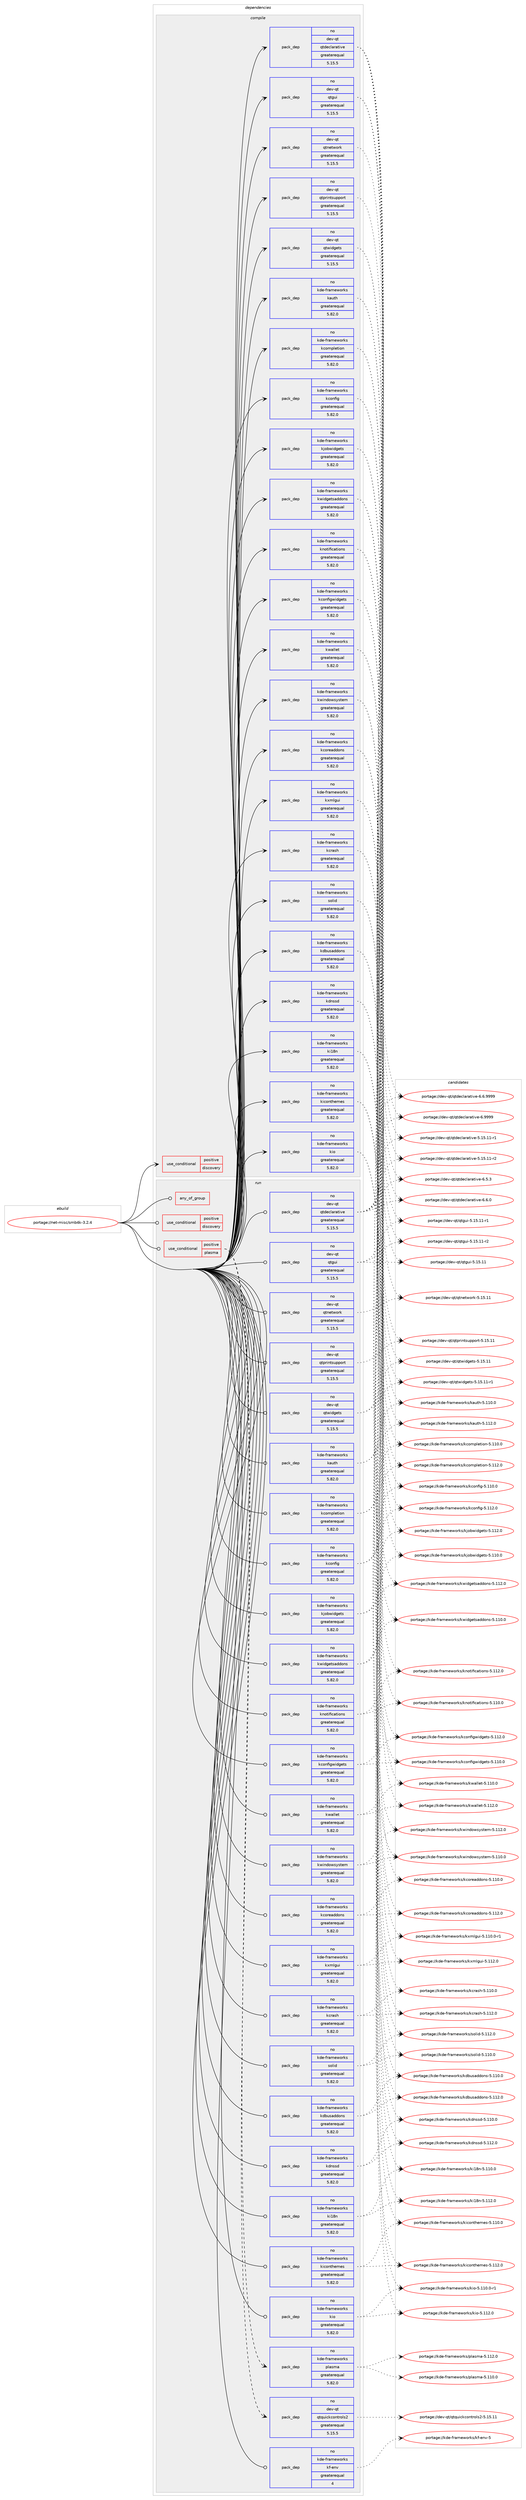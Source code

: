 digraph prolog {

# *************
# Graph options
# *************

newrank=true;
concentrate=true;
compound=true;
graph [rankdir=LR,fontname=Helvetica,fontsize=10,ranksep=1.5];#, ranksep=2.5, nodesep=0.2];
edge  [arrowhead=vee];
node  [fontname=Helvetica,fontsize=10];

# **********
# The ebuild
# **********

subgraph cluster_leftcol {
color=gray;
label=<<i>ebuild</i>>;
id [label="portage://net-misc/smb4k-3.2.4", color=red, width=4, href="../net-misc/smb4k-3.2.4.svg"];
}

# ****************
# The dependencies
# ****************

subgraph cluster_midcol {
color=gray;
label=<<i>dependencies</i>>;
subgraph cluster_compile {
fillcolor="#eeeeee";
style=filled;
label=<<i>compile</i>>;
subgraph cond14 {
dependency42 [label=<<TABLE BORDER="0" CELLBORDER="1" CELLSPACING="0" CELLPADDING="4"><TR><TD ROWSPAN="3" CELLPADDING="10">use_conditional</TD></TR><TR><TD>positive</TD></TR><TR><TD>discovery</TD></TR></TABLE>>, shape=none, color=red];
# *** BEGIN UNKNOWN DEPENDENCY TYPE (TODO) ***
# dependency42 -> package_dependency(portage://net-misc/smb4k-3.2.4,install,no,net-libs,kdsoap,none,[,,],any_same_slot,[])
# *** END UNKNOWN DEPENDENCY TYPE (TODO) ***

# *** BEGIN UNKNOWN DEPENDENCY TYPE (TODO) ***
# dependency42 -> package_dependency(portage://net-misc/smb4k-3.2.4,install,no,net-libs,kdsoap-ws-discovery-client,none,[,,],[],[])
# *** END UNKNOWN DEPENDENCY TYPE (TODO) ***

}
id:e -> dependency42:w [weight=20,style="solid",arrowhead="vee"];
# *** BEGIN UNKNOWN DEPENDENCY TYPE (TODO) ***
# id -> package_dependency(portage://net-misc/smb4k-3.2.4,install,no,dev-qt,qtcore,none,[,,],[slot(5)],[])
# *** END UNKNOWN DEPENDENCY TYPE (TODO) ***

subgraph pack29 {
dependency43 [label=<<TABLE BORDER="0" CELLBORDER="1" CELLSPACING="0" CELLPADDING="4" WIDTH="220"><TR><TD ROWSPAN="6" CELLPADDING="30">pack_dep</TD></TR><TR><TD WIDTH="110">no</TD></TR><TR><TD>dev-qt</TD></TR><TR><TD>qtdeclarative</TD></TR><TR><TD>greaterequal</TD></TR><TR><TD>5.15.5</TD></TR></TABLE>>, shape=none, color=blue];
}
id:e -> dependency43:w [weight=20,style="solid",arrowhead="vee"];
subgraph pack30 {
dependency44 [label=<<TABLE BORDER="0" CELLBORDER="1" CELLSPACING="0" CELLPADDING="4" WIDTH="220"><TR><TD ROWSPAN="6" CELLPADDING="30">pack_dep</TD></TR><TR><TD WIDTH="110">no</TD></TR><TR><TD>dev-qt</TD></TR><TR><TD>qtgui</TD></TR><TR><TD>greaterequal</TD></TR><TR><TD>5.15.5</TD></TR></TABLE>>, shape=none, color=blue];
}
id:e -> dependency44:w [weight=20,style="solid",arrowhead="vee"];
subgraph pack31 {
dependency45 [label=<<TABLE BORDER="0" CELLBORDER="1" CELLSPACING="0" CELLPADDING="4" WIDTH="220"><TR><TD ROWSPAN="6" CELLPADDING="30">pack_dep</TD></TR><TR><TD WIDTH="110">no</TD></TR><TR><TD>dev-qt</TD></TR><TR><TD>qtnetwork</TD></TR><TR><TD>greaterequal</TD></TR><TR><TD>5.15.5</TD></TR></TABLE>>, shape=none, color=blue];
}
id:e -> dependency45:w [weight=20,style="solid",arrowhead="vee"];
subgraph pack32 {
dependency46 [label=<<TABLE BORDER="0" CELLBORDER="1" CELLSPACING="0" CELLPADDING="4" WIDTH="220"><TR><TD ROWSPAN="6" CELLPADDING="30">pack_dep</TD></TR><TR><TD WIDTH="110">no</TD></TR><TR><TD>dev-qt</TD></TR><TR><TD>qtprintsupport</TD></TR><TR><TD>greaterequal</TD></TR><TR><TD>5.15.5</TD></TR></TABLE>>, shape=none, color=blue];
}
id:e -> dependency46:w [weight=20,style="solid",arrowhead="vee"];
subgraph pack33 {
dependency47 [label=<<TABLE BORDER="0" CELLBORDER="1" CELLSPACING="0" CELLPADDING="4" WIDTH="220"><TR><TD ROWSPAN="6" CELLPADDING="30">pack_dep</TD></TR><TR><TD WIDTH="110">no</TD></TR><TR><TD>dev-qt</TD></TR><TR><TD>qtwidgets</TD></TR><TR><TD>greaterequal</TD></TR><TR><TD>5.15.5</TD></TR></TABLE>>, shape=none, color=blue];
}
id:e -> dependency47:w [weight=20,style="solid",arrowhead="vee"];
subgraph pack34 {
dependency48 [label=<<TABLE BORDER="0" CELLBORDER="1" CELLSPACING="0" CELLPADDING="4" WIDTH="220"><TR><TD ROWSPAN="6" CELLPADDING="30">pack_dep</TD></TR><TR><TD WIDTH="110">no</TD></TR><TR><TD>kde-frameworks</TD></TR><TR><TD>kauth</TD></TR><TR><TD>greaterequal</TD></TR><TR><TD>5.82.0</TD></TR></TABLE>>, shape=none, color=blue];
}
id:e -> dependency48:w [weight=20,style="solid",arrowhead="vee"];
subgraph pack35 {
dependency49 [label=<<TABLE BORDER="0" CELLBORDER="1" CELLSPACING="0" CELLPADDING="4" WIDTH="220"><TR><TD ROWSPAN="6" CELLPADDING="30">pack_dep</TD></TR><TR><TD WIDTH="110">no</TD></TR><TR><TD>kde-frameworks</TD></TR><TR><TD>kcompletion</TD></TR><TR><TD>greaterequal</TD></TR><TR><TD>5.82.0</TD></TR></TABLE>>, shape=none, color=blue];
}
id:e -> dependency49:w [weight=20,style="solid",arrowhead="vee"];
subgraph pack36 {
dependency50 [label=<<TABLE BORDER="0" CELLBORDER="1" CELLSPACING="0" CELLPADDING="4" WIDTH="220"><TR><TD ROWSPAN="6" CELLPADDING="30">pack_dep</TD></TR><TR><TD WIDTH="110">no</TD></TR><TR><TD>kde-frameworks</TD></TR><TR><TD>kconfig</TD></TR><TR><TD>greaterequal</TD></TR><TR><TD>5.82.0</TD></TR></TABLE>>, shape=none, color=blue];
}
id:e -> dependency50:w [weight=20,style="solid",arrowhead="vee"];
subgraph pack37 {
dependency51 [label=<<TABLE BORDER="0" CELLBORDER="1" CELLSPACING="0" CELLPADDING="4" WIDTH="220"><TR><TD ROWSPAN="6" CELLPADDING="30">pack_dep</TD></TR><TR><TD WIDTH="110">no</TD></TR><TR><TD>kde-frameworks</TD></TR><TR><TD>kconfigwidgets</TD></TR><TR><TD>greaterequal</TD></TR><TR><TD>5.82.0</TD></TR></TABLE>>, shape=none, color=blue];
}
id:e -> dependency51:w [weight=20,style="solid",arrowhead="vee"];
subgraph pack38 {
dependency52 [label=<<TABLE BORDER="0" CELLBORDER="1" CELLSPACING="0" CELLPADDING="4" WIDTH="220"><TR><TD ROWSPAN="6" CELLPADDING="30">pack_dep</TD></TR><TR><TD WIDTH="110">no</TD></TR><TR><TD>kde-frameworks</TD></TR><TR><TD>kcoreaddons</TD></TR><TR><TD>greaterequal</TD></TR><TR><TD>5.82.0</TD></TR></TABLE>>, shape=none, color=blue];
}
id:e -> dependency52:w [weight=20,style="solid",arrowhead="vee"];
subgraph pack39 {
dependency53 [label=<<TABLE BORDER="0" CELLBORDER="1" CELLSPACING="0" CELLPADDING="4" WIDTH="220"><TR><TD ROWSPAN="6" CELLPADDING="30">pack_dep</TD></TR><TR><TD WIDTH="110">no</TD></TR><TR><TD>kde-frameworks</TD></TR><TR><TD>kcrash</TD></TR><TR><TD>greaterequal</TD></TR><TR><TD>5.82.0</TD></TR></TABLE>>, shape=none, color=blue];
}
id:e -> dependency53:w [weight=20,style="solid",arrowhead="vee"];
subgraph pack40 {
dependency54 [label=<<TABLE BORDER="0" CELLBORDER="1" CELLSPACING="0" CELLPADDING="4" WIDTH="220"><TR><TD ROWSPAN="6" CELLPADDING="30">pack_dep</TD></TR><TR><TD WIDTH="110">no</TD></TR><TR><TD>kde-frameworks</TD></TR><TR><TD>kdbusaddons</TD></TR><TR><TD>greaterequal</TD></TR><TR><TD>5.82.0</TD></TR></TABLE>>, shape=none, color=blue];
}
id:e -> dependency54:w [weight=20,style="solid",arrowhead="vee"];
subgraph pack41 {
dependency55 [label=<<TABLE BORDER="0" CELLBORDER="1" CELLSPACING="0" CELLPADDING="4" WIDTH="220"><TR><TD ROWSPAN="6" CELLPADDING="30">pack_dep</TD></TR><TR><TD WIDTH="110">no</TD></TR><TR><TD>kde-frameworks</TD></TR><TR><TD>kdnssd</TD></TR><TR><TD>greaterequal</TD></TR><TR><TD>5.82.0</TD></TR></TABLE>>, shape=none, color=blue];
}
id:e -> dependency55:w [weight=20,style="solid",arrowhead="vee"];
subgraph pack42 {
dependency56 [label=<<TABLE BORDER="0" CELLBORDER="1" CELLSPACING="0" CELLPADDING="4" WIDTH="220"><TR><TD ROWSPAN="6" CELLPADDING="30">pack_dep</TD></TR><TR><TD WIDTH="110">no</TD></TR><TR><TD>kde-frameworks</TD></TR><TR><TD>ki18n</TD></TR><TR><TD>greaterequal</TD></TR><TR><TD>5.82.0</TD></TR></TABLE>>, shape=none, color=blue];
}
id:e -> dependency56:w [weight=20,style="solid",arrowhead="vee"];
subgraph pack43 {
dependency57 [label=<<TABLE BORDER="0" CELLBORDER="1" CELLSPACING="0" CELLPADDING="4" WIDTH="220"><TR><TD ROWSPAN="6" CELLPADDING="30">pack_dep</TD></TR><TR><TD WIDTH="110">no</TD></TR><TR><TD>kde-frameworks</TD></TR><TR><TD>kiconthemes</TD></TR><TR><TD>greaterequal</TD></TR><TR><TD>5.82.0</TD></TR></TABLE>>, shape=none, color=blue];
}
id:e -> dependency57:w [weight=20,style="solid",arrowhead="vee"];
subgraph pack44 {
dependency58 [label=<<TABLE BORDER="0" CELLBORDER="1" CELLSPACING="0" CELLPADDING="4" WIDTH="220"><TR><TD ROWSPAN="6" CELLPADDING="30">pack_dep</TD></TR><TR><TD WIDTH="110">no</TD></TR><TR><TD>kde-frameworks</TD></TR><TR><TD>kio</TD></TR><TR><TD>greaterequal</TD></TR><TR><TD>5.82.0</TD></TR></TABLE>>, shape=none, color=blue];
}
id:e -> dependency58:w [weight=20,style="solid",arrowhead="vee"];
subgraph pack45 {
dependency59 [label=<<TABLE BORDER="0" CELLBORDER="1" CELLSPACING="0" CELLPADDING="4" WIDTH="220"><TR><TD ROWSPAN="6" CELLPADDING="30">pack_dep</TD></TR><TR><TD WIDTH="110">no</TD></TR><TR><TD>kde-frameworks</TD></TR><TR><TD>kjobwidgets</TD></TR><TR><TD>greaterequal</TD></TR><TR><TD>5.82.0</TD></TR></TABLE>>, shape=none, color=blue];
}
id:e -> dependency59:w [weight=20,style="solid",arrowhead="vee"];
subgraph pack46 {
dependency60 [label=<<TABLE BORDER="0" CELLBORDER="1" CELLSPACING="0" CELLPADDING="4" WIDTH="220"><TR><TD ROWSPAN="6" CELLPADDING="30">pack_dep</TD></TR><TR><TD WIDTH="110">no</TD></TR><TR><TD>kde-frameworks</TD></TR><TR><TD>knotifications</TD></TR><TR><TD>greaterequal</TD></TR><TR><TD>5.82.0</TD></TR></TABLE>>, shape=none, color=blue];
}
id:e -> dependency60:w [weight=20,style="solid",arrowhead="vee"];
subgraph pack47 {
dependency61 [label=<<TABLE BORDER="0" CELLBORDER="1" CELLSPACING="0" CELLPADDING="4" WIDTH="220"><TR><TD ROWSPAN="6" CELLPADDING="30">pack_dep</TD></TR><TR><TD WIDTH="110">no</TD></TR><TR><TD>kde-frameworks</TD></TR><TR><TD>kwallet</TD></TR><TR><TD>greaterequal</TD></TR><TR><TD>5.82.0</TD></TR></TABLE>>, shape=none, color=blue];
}
id:e -> dependency61:w [weight=20,style="solid",arrowhead="vee"];
subgraph pack48 {
dependency62 [label=<<TABLE BORDER="0" CELLBORDER="1" CELLSPACING="0" CELLPADDING="4" WIDTH="220"><TR><TD ROWSPAN="6" CELLPADDING="30">pack_dep</TD></TR><TR><TD WIDTH="110">no</TD></TR><TR><TD>kde-frameworks</TD></TR><TR><TD>kwidgetsaddons</TD></TR><TR><TD>greaterequal</TD></TR><TR><TD>5.82.0</TD></TR></TABLE>>, shape=none, color=blue];
}
id:e -> dependency62:w [weight=20,style="solid",arrowhead="vee"];
subgraph pack49 {
dependency63 [label=<<TABLE BORDER="0" CELLBORDER="1" CELLSPACING="0" CELLPADDING="4" WIDTH="220"><TR><TD ROWSPAN="6" CELLPADDING="30">pack_dep</TD></TR><TR><TD WIDTH="110">no</TD></TR><TR><TD>kde-frameworks</TD></TR><TR><TD>kwindowsystem</TD></TR><TR><TD>greaterequal</TD></TR><TR><TD>5.82.0</TD></TR></TABLE>>, shape=none, color=blue];
}
id:e -> dependency63:w [weight=20,style="solid",arrowhead="vee"];
subgraph pack50 {
dependency64 [label=<<TABLE BORDER="0" CELLBORDER="1" CELLSPACING="0" CELLPADDING="4" WIDTH="220"><TR><TD ROWSPAN="6" CELLPADDING="30">pack_dep</TD></TR><TR><TD WIDTH="110">no</TD></TR><TR><TD>kde-frameworks</TD></TR><TR><TD>kxmlgui</TD></TR><TR><TD>greaterequal</TD></TR><TR><TD>5.82.0</TD></TR></TABLE>>, shape=none, color=blue];
}
id:e -> dependency64:w [weight=20,style="solid",arrowhead="vee"];
subgraph pack51 {
dependency65 [label=<<TABLE BORDER="0" CELLBORDER="1" CELLSPACING="0" CELLPADDING="4" WIDTH="220"><TR><TD ROWSPAN="6" CELLPADDING="30">pack_dep</TD></TR><TR><TD WIDTH="110">no</TD></TR><TR><TD>kde-frameworks</TD></TR><TR><TD>solid</TD></TR><TR><TD>greaterequal</TD></TR><TR><TD>5.82.0</TD></TR></TABLE>>, shape=none, color=blue];
}
id:e -> dependency65:w [weight=20,style="solid",arrowhead="vee"];
# *** BEGIN UNKNOWN DEPENDENCY TYPE (TODO) ***
# id -> package_dependency(portage://net-misc/smb4k-3.2.4,install,no,net-fs,samba,none,[,,],[],[use(enable(cups),none)])
# *** END UNKNOWN DEPENDENCY TYPE (TODO) ***

}
subgraph cluster_compileandrun {
fillcolor="#eeeeee";
style=filled;
label=<<i>compile and run</i>>;
}
subgraph cluster_run {
fillcolor="#eeeeee";
style=filled;
label=<<i>run</i>>;
subgraph any1 {
dependency66 [label=<<TABLE BORDER="0" CELLBORDER="1" CELLSPACING="0" CELLPADDING="4"><TR><TD CELLPADDING="10">any_of_group</TD></TR></TABLE>>, shape=none, color=red];# *** BEGIN UNKNOWN DEPENDENCY TYPE (TODO) ***
# dependency66 -> package_dependency(portage://net-misc/smb4k-3.2.4,run,no,kde-frameworks,breeze-icons,none,[,,],any_different_slot,[])
# *** END UNKNOWN DEPENDENCY TYPE (TODO) ***

# *** BEGIN UNKNOWN DEPENDENCY TYPE (TODO) ***
# dependency66 -> package_dependency(portage://net-misc/smb4k-3.2.4,run,no,kde-frameworks,oxygen-icons,none,[,,],any_different_slot,[])
# *** END UNKNOWN DEPENDENCY TYPE (TODO) ***

}
id:e -> dependency66:w [weight=20,style="solid",arrowhead="odot"];
subgraph cond15 {
dependency67 [label=<<TABLE BORDER="0" CELLBORDER="1" CELLSPACING="0" CELLPADDING="4"><TR><TD ROWSPAN="3" CELLPADDING="10">use_conditional</TD></TR><TR><TD>positive</TD></TR><TR><TD>discovery</TD></TR></TABLE>>, shape=none, color=red];
# *** BEGIN UNKNOWN DEPENDENCY TYPE (TODO) ***
# dependency67 -> package_dependency(portage://net-misc/smb4k-3.2.4,run,no,net-libs,kdsoap,none,[,,],any_same_slot,[])
# *** END UNKNOWN DEPENDENCY TYPE (TODO) ***

# *** BEGIN UNKNOWN DEPENDENCY TYPE (TODO) ***
# dependency67 -> package_dependency(portage://net-misc/smb4k-3.2.4,run,no,net-libs,kdsoap-ws-discovery-client,none,[,,],[],[])
# *** END UNKNOWN DEPENDENCY TYPE (TODO) ***

}
id:e -> dependency67:w [weight=20,style="solid",arrowhead="odot"];
subgraph cond16 {
dependency68 [label=<<TABLE BORDER="0" CELLBORDER="1" CELLSPACING="0" CELLPADDING="4"><TR><TD ROWSPAN="3" CELLPADDING="10">use_conditional</TD></TR><TR><TD>positive</TD></TR><TR><TD>plasma</TD></TR></TABLE>>, shape=none, color=red];
subgraph pack52 {
dependency69 [label=<<TABLE BORDER="0" CELLBORDER="1" CELLSPACING="0" CELLPADDING="4" WIDTH="220"><TR><TD ROWSPAN="6" CELLPADDING="30">pack_dep</TD></TR><TR><TD WIDTH="110">no</TD></TR><TR><TD>dev-qt</TD></TR><TR><TD>qtquickcontrols2</TD></TR><TR><TD>greaterequal</TD></TR><TR><TD>5.15.5</TD></TR></TABLE>>, shape=none, color=blue];
}
dependency68:e -> dependency69:w [weight=20,style="dashed",arrowhead="vee"];
subgraph pack53 {
dependency70 [label=<<TABLE BORDER="0" CELLBORDER="1" CELLSPACING="0" CELLPADDING="4" WIDTH="220"><TR><TD ROWSPAN="6" CELLPADDING="30">pack_dep</TD></TR><TR><TD WIDTH="110">no</TD></TR><TR><TD>kde-frameworks</TD></TR><TR><TD>plasma</TD></TR><TR><TD>greaterequal</TD></TR><TR><TD>5.82.0</TD></TR></TABLE>>, shape=none, color=blue];
}
dependency68:e -> dependency70:w [weight=20,style="dashed",arrowhead="vee"];
}
id:e -> dependency68:w [weight=20,style="solid",arrowhead="odot"];
# *** BEGIN UNKNOWN DEPENDENCY TYPE (TODO) ***
# id -> package_dependency(portage://net-misc/smb4k-3.2.4,run,no,dev-qt,qtcore,none,[,,],[slot(5)],[])
# *** END UNKNOWN DEPENDENCY TYPE (TODO) ***

subgraph pack54 {
dependency71 [label=<<TABLE BORDER="0" CELLBORDER="1" CELLSPACING="0" CELLPADDING="4" WIDTH="220"><TR><TD ROWSPAN="6" CELLPADDING="30">pack_dep</TD></TR><TR><TD WIDTH="110">no</TD></TR><TR><TD>dev-qt</TD></TR><TR><TD>qtdeclarative</TD></TR><TR><TD>greaterequal</TD></TR><TR><TD>5.15.5</TD></TR></TABLE>>, shape=none, color=blue];
}
id:e -> dependency71:w [weight=20,style="solid",arrowhead="odot"];
subgraph pack55 {
dependency72 [label=<<TABLE BORDER="0" CELLBORDER="1" CELLSPACING="0" CELLPADDING="4" WIDTH="220"><TR><TD ROWSPAN="6" CELLPADDING="30">pack_dep</TD></TR><TR><TD WIDTH="110">no</TD></TR><TR><TD>dev-qt</TD></TR><TR><TD>qtgui</TD></TR><TR><TD>greaterequal</TD></TR><TR><TD>5.15.5</TD></TR></TABLE>>, shape=none, color=blue];
}
id:e -> dependency72:w [weight=20,style="solid",arrowhead="odot"];
subgraph pack56 {
dependency73 [label=<<TABLE BORDER="0" CELLBORDER="1" CELLSPACING="0" CELLPADDING="4" WIDTH="220"><TR><TD ROWSPAN="6" CELLPADDING="30">pack_dep</TD></TR><TR><TD WIDTH="110">no</TD></TR><TR><TD>dev-qt</TD></TR><TR><TD>qtnetwork</TD></TR><TR><TD>greaterequal</TD></TR><TR><TD>5.15.5</TD></TR></TABLE>>, shape=none, color=blue];
}
id:e -> dependency73:w [weight=20,style="solid",arrowhead="odot"];
subgraph pack57 {
dependency74 [label=<<TABLE BORDER="0" CELLBORDER="1" CELLSPACING="0" CELLPADDING="4" WIDTH="220"><TR><TD ROWSPAN="6" CELLPADDING="30">pack_dep</TD></TR><TR><TD WIDTH="110">no</TD></TR><TR><TD>dev-qt</TD></TR><TR><TD>qtprintsupport</TD></TR><TR><TD>greaterequal</TD></TR><TR><TD>5.15.5</TD></TR></TABLE>>, shape=none, color=blue];
}
id:e -> dependency74:w [weight=20,style="solid",arrowhead="odot"];
subgraph pack58 {
dependency75 [label=<<TABLE BORDER="0" CELLBORDER="1" CELLSPACING="0" CELLPADDING="4" WIDTH="220"><TR><TD ROWSPAN="6" CELLPADDING="30">pack_dep</TD></TR><TR><TD WIDTH="110">no</TD></TR><TR><TD>dev-qt</TD></TR><TR><TD>qtwidgets</TD></TR><TR><TD>greaterequal</TD></TR><TR><TD>5.15.5</TD></TR></TABLE>>, shape=none, color=blue];
}
id:e -> dependency75:w [weight=20,style="solid",arrowhead="odot"];
subgraph pack59 {
dependency76 [label=<<TABLE BORDER="0" CELLBORDER="1" CELLSPACING="0" CELLPADDING="4" WIDTH="220"><TR><TD ROWSPAN="6" CELLPADDING="30">pack_dep</TD></TR><TR><TD WIDTH="110">no</TD></TR><TR><TD>kde-frameworks</TD></TR><TR><TD>kauth</TD></TR><TR><TD>greaterequal</TD></TR><TR><TD>5.82.0</TD></TR></TABLE>>, shape=none, color=blue];
}
id:e -> dependency76:w [weight=20,style="solid",arrowhead="odot"];
subgraph pack60 {
dependency77 [label=<<TABLE BORDER="0" CELLBORDER="1" CELLSPACING="0" CELLPADDING="4" WIDTH="220"><TR><TD ROWSPAN="6" CELLPADDING="30">pack_dep</TD></TR><TR><TD WIDTH="110">no</TD></TR><TR><TD>kde-frameworks</TD></TR><TR><TD>kcompletion</TD></TR><TR><TD>greaterequal</TD></TR><TR><TD>5.82.0</TD></TR></TABLE>>, shape=none, color=blue];
}
id:e -> dependency77:w [weight=20,style="solid",arrowhead="odot"];
subgraph pack61 {
dependency78 [label=<<TABLE BORDER="0" CELLBORDER="1" CELLSPACING="0" CELLPADDING="4" WIDTH="220"><TR><TD ROWSPAN="6" CELLPADDING="30">pack_dep</TD></TR><TR><TD WIDTH="110">no</TD></TR><TR><TD>kde-frameworks</TD></TR><TR><TD>kconfig</TD></TR><TR><TD>greaterequal</TD></TR><TR><TD>5.82.0</TD></TR></TABLE>>, shape=none, color=blue];
}
id:e -> dependency78:w [weight=20,style="solid",arrowhead="odot"];
subgraph pack62 {
dependency79 [label=<<TABLE BORDER="0" CELLBORDER="1" CELLSPACING="0" CELLPADDING="4" WIDTH="220"><TR><TD ROWSPAN="6" CELLPADDING="30">pack_dep</TD></TR><TR><TD WIDTH="110">no</TD></TR><TR><TD>kde-frameworks</TD></TR><TR><TD>kconfigwidgets</TD></TR><TR><TD>greaterequal</TD></TR><TR><TD>5.82.0</TD></TR></TABLE>>, shape=none, color=blue];
}
id:e -> dependency79:w [weight=20,style="solid",arrowhead="odot"];
subgraph pack63 {
dependency80 [label=<<TABLE BORDER="0" CELLBORDER="1" CELLSPACING="0" CELLPADDING="4" WIDTH="220"><TR><TD ROWSPAN="6" CELLPADDING="30">pack_dep</TD></TR><TR><TD WIDTH="110">no</TD></TR><TR><TD>kde-frameworks</TD></TR><TR><TD>kcoreaddons</TD></TR><TR><TD>greaterequal</TD></TR><TR><TD>5.82.0</TD></TR></TABLE>>, shape=none, color=blue];
}
id:e -> dependency80:w [weight=20,style="solid",arrowhead="odot"];
subgraph pack64 {
dependency81 [label=<<TABLE BORDER="0" CELLBORDER="1" CELLSPACING="0" CELLPADDING="4" WIDTH="220"><TR><TD ROWSPAN="6" CELLPADDING="30">pack_dep</TD></TR><TR><TD WIDTH="110">no</TD></TR><TR><TD>kde-frameworks</TD></TR><TR><TD>kcrash</TD></TR><TR><TD>greaterequal</TD></TR><TR><TD>5.82.0</TD></TR></TABLE>>, shape=none, color=blue];
}
id:e -> dependency81:w [weight=20,style="solid",arrowhead="odot"];
subgraph pack65 {
dependency82 [label=<<TABLE BORDER="0" CELLBORDER="1" CELLSPACING="0" CELLPADDING="4" WIDTH="220"><TR><TD ROWSPAN="6" CELLPADDING="30">pack_dep</TD></TR><TR><TD WIDTH="110">no</TD></TR><TR><TD>kde-frameworks</TD></TR><TR><TD>kdbusaddons</TD></TR><TR><TD>greaterequal</TD></TR><TR><TD>5.82.0</TD></TR></TABLE>>, shape=none, color=blue];
}
id:e -> dependency82:w [weight=20,style="solid",arrowhead="odot"];
subgraph pack66 {
dependency83 [label=<<TABLE BORDER="0" CELLBORDER="1" CELLSPACING="0" CELLPADDING="4" WIDTH="220"><TR><TD ROWSPAN="6" CELLPADDING="30">pack_dep</TD></TR><TR><TD WIDTH="110">no</TD></TR><TR><TD>kde-frameworks</TD></TR><TR><TD>kdnssd</TD></TR><TR><TD>greaterequal</TD></TR><TR><TD>5.82.0</TD></TR></TABLE>>, shape=none, color=blue];
}
id:e -> dependency83:w [weight=20,style="solid",arrowhead="odot"];
subgraph pack67 {
dependency84 [label=<<TABLE BORDER="0" CELLBORDER="1" CELLSPACING="0" CELLPADDING="4" WIDTH="220"><TR><TD ROWSPAN="6" CELLPADDING="30">pack_dep</TD></TR><TR><TD WIDTH="110">no</TD></TR><TR><TD>kde-frameworks</TD></TR><TR><TD>kf-env</TD></TR><TR><TD>greaterequal</TD></TR><TR><TD>4</TD></TR></TABLE>>, shape=none, color=blue];
}
id:e -> dependency84:w [weight=20,style="solid",arrowhead="odot"];
subgraph pack68 {
dependency85 [label=<<TABLE BORDER="0" CELLBORDER="1" CELLSPACING="0" CELLPADDING="4" WIDTH="220"><TR><TD ROWSPAN="6" CELLPADDING="30">pack_dep</TD></TR><TR><TD WIDTH="110">no</TD></TR><TR><TD>kde-frameworks</TD></TR><TR><TD>ki18n</TD></TR><TR><TD>greaterequal</TD></TR><TR><TD>5.82.0</TD></TR></TABLE>>, shape=none, color=blue];
}
id:e -> dependency85:w [weight=20,style="solid",arrowhead="odot"];
subgraph pack69 {
dependency86 [label=<<TABLE BORDER="0" CELLBORDER="1" CELLSPACING="0" CELLPADDING="4" WIDTH="220"><TR><TD ROWSPAN="6" CELLPADDING="30">pack_dep</TD></TR><TR><TD WIDTH="110">no</TD></TR><TR><TD>kde-frameworks</TD></TR><TR><TD>kiconthemes</TD></TR><TR><TD>greaterequal</TD></TR><TR><TD>5.82.0</TD></TR></TABLE>>, shape=none, color=blue];
}
id:e -> dependency86:w [weight=20,style="solid",arrowhead="odot"];
subgraph pack70 {
dependency87 [label=<<TABLE BORDER="0" CELLBORDER="1" CELLSPACING="0" CELLPADDING="4" WIDTH="220"><TR><TD ROWSPAN="6" CELLPADDING="30">pack_dep</TD></TR><TR><TD WIDTH="110">no</TD></TR><TR><TD>kde-frameworks</TD></TR><TR><TD>kio</TD></TR><TR><TD>greaterequal</TD></TR><TR><TD>5.82.0</TD></TR></TABLE>>, shape=none, color=blue];
}
id:e -> dependency87:w [weight=20,style="solid",arrowhead="odot"];
subgraph pack71 {
dependency88 [label=<<TABLE BORDER="0" CELLBORDER="1" CELLSPACING="0" CELLPADDING="4" WIDTH="220"><TR><TD ROWSPAN="6" CELLPADDING="30">pack_dep</TD></TR><TR><TD WIDTH="110">no</TD></TR><TR><TD>kde-frameworks</TD></TR><TR><TD>kjobwidgets</TD></TR><TR><TD>greaterequal</TD></TR><TR><TD>5.82.0</TD></TR></TABLE>>, shape=none, color=blue];
}
id:e -> dependency88:w [weight=20,style="solid",arrowhead="odot"];
subgraph pack72 {
dependency89 [label=<<TABLE BORDER="0" CELLBORDER="1" CELLSPACING="0" CELLPADDING="4" WIDTH="220"><TR><TD ROWSPAN="6" CELLPADDING="30">pack_dep</TD></TR><TR><TD WIDTH="110">no</TD></TR><TR><TD>kde-frameworks</TD></TR><TR><TD>knotifications</TD></TR><TR><TD>greaterequal</TD></TR><TR><TD>5.82.0</TD></TR></TABLE>>, shape=none, color=blue];
}
id:e -> dependency89:w [weight=20,style="solid",arrowhead="odot"];
subgraph pack73 {
dependency90 [label=<<TABLE BORDER="0" CELLBORDER="1" CELLSPACING="0" CELLPADDING="4" WIDTH="220"><TR><TD ROWSPAN="6" CELLPADDING="30">pack_dep</TD></TR><TR><TD WIDTH="110">no</TD></TR><TR><TD>kde-frameworks</TD></TR><TR><TD>kwallet</TD></TR><TR><TD>greaterequal</TD></TR><TR><TD>5.82.0</TD></TR></TABLE>>, shape=none, color=blue];
}
id:e -> dependency90:w [weight=20,style="solid",arrowhead="odot"];
subgraph pack74 {
dependency91 [label=<<TABLE BORDER="0" CELLBORDER="1" CELLSPACING="0" CELLPADDING="4" WIDTH="220"><TR><TD ROWSPAN="6" CELLPADDING="30">pack_dep</TD></TR><TR><TD WIDTH="110">no</TD></TR><TR><TD>kde-frameworks</TD></TR><TR><TD>kwidgetsaddons</TD></TR><TR><TD>greaterequal</TD></TR><TR><TD>5.82.0</TD></TR></TABLE>>, shape=none, color=blue];
}
id:e -> dependency91:w [weight=20,style="solid",arrowhead="odot"];
subgraph pack75 {
dependency92 [label=<<TABLE BORDER="0" CELLBORDER="1" CELLSPACING="0" CELLPADDING="4" WIDTH="220"><TR><TD ROWSPAN="6" CELLPADDING="30">pack_dep</TD></TR><TR><TD WIDTH="110">no</TD></TR><TR><TD>kde-frameworks</TD></TR><TR><TD>kwindowsystem</TD></TR><TR><TD>greaterequal</TD></TR><TR><TD>5.82.0</TD></TR></TABLE>>, shape=none, color=blue];
}
id:e -> dependency92:w [weight=20,style="solid",arrowhead="odot"];
subgraph pack76 {
dependency93 [label=<<TABLE BORDER="0" CELLBORDER="1" CELLSPACING="0" CELLPADDING="4" WIDTH="220"><TR><TD ROWSPAN="6" CELLPADDING="30">pack_dep</TD></TR><TR><TD WIDTH="110">no</TD></TR><TR><TD>kde-frameworks</TD></TR><TR><TD>kxmlgui</TD></TR><TR><TD>greaterequal</TD></TR><TR><TD>5.82.0</TD></TR></TABLE>>, shape=none, color=blue];
}
id:e -> dependency93:w [weight=20,style="solid",arrowhead="odot"];
subgraph pack77 {
dependency94 [label=<<TABLE BORDER="0" CELLBORDER="1" CELLSPACING="0" CELLPADDING="4" WIDTH="220"><TR><TD ROWSPAN="6" CELLPADDING="30">pack_dep</TD></TR><TR><TD WIDTH="110">no</TD></TR><TR><TD>kde-frameworks</TD></TR><TR><TD>solid</TD></TR><TR><TD>greaterequal</TD></TR><TR><TD>5.82.0</TD></TR></TABLE>>, shape=none, color=blue];
}
id:e -> dependency94:w [weight=20,style="solid",arrowhead="odot"];
# *** BEGIN UNKNOWN DEPENDENCY TYPE (TODO) ***
# id -> package_dependency(portage://net-misc/smb4k-3.2.4,run,no,net-fs,samba,none,[,,],[],[use(enable(cups),none)])
# *** END UNKNOWN DEPENDENCY TYPE (TODO) ***

}
}

# **************
# The candidates
# **************

subgraph cluster_choices {
rank=same;
color=gray;
label=<<i>candidates</i>>;

subgraph choice29 {
color=black;
nodesep=1;
choice100101118451131164711311610010199108971149711610511810145534649534649494511449 [label="portage://dev-qt/qtdeclarative-5.15.11-r1", color=red, width=4,href="../dev-qt/qtdeclarative-5.15.11-r1.svg"];
choice100101118451131164711311610010199108971149711610511810145534649534649494511450 [label="portage://dev-qt/qtdeclarative-5.15.11-r2", color=red, width=4,href="../dev-qt/qtdeclarative-5.15.11-r2.svg"];
choice1001011184511311647113116100101991089711497116105118101455446534651 [label="portage://dev-qt/qtdeclarative-6.5.3", color=red, width=4,href="../dev-qt/qtdeclarative-6.5.3.svg"];
choice1001011184511311647113116100101991089711497116105118101455446544648 [label="portage://dev-qt/qtdeclarative-6.6.0", color=red, width=4,href="../dev-qt/qtdeclarative-6.6.0.svg"];
choice1001011184511311647113116100101991089711497116105118101455446544657575757 [label="portage://dev-qt/qtdeclarative-6.6.9999", color=red, width=4,href="../dev-qt/qtdeclarative-6.6.9999.svg"];
choice100101118451131164711311610010199108971149711610511810145544657575757 [label="portage://dev-qt/qtdeclarative-6.9999", color=red, width=4,href="../dev-qt/qtdeclarative-6.9999.svg"];
dependency43:e -> choice100101118451131164711311610010199108971149711610511810145534649534649494511449:w [style=dotted,weight="100"];
dependency43:e -> choice100101118451131164711311610010199108971149711610511810145534649534649494511450:w [style=dotted,weight="100"];
dependency43:e -> choice1001011184511311647113116100101991089711497116105118101455446534651:w [style=dotted,weight="100"];
dependency43:e -> choice1001011184511311647113116100101991089711497116105118101455446544648:w [style=dotted,weight="100"];
dependency43:e -> choice1001011184511311647113116100101991089711497116105118101455446544657575757:w [style=dotted,weight="100"];
dependency43:e -> choice100101118451131164711311610010199108971149711610511810145544657575757:w [style=dotted,weight="100"];
}
subgraph choice30 {
color=black;
nodesep=1;
choice10010111845113116471131161031171054553464953464949 [label="portage://dev-qt/qtgui-5.15.11", color=red, width=4,href="../dev-qt/qtgui-5.15.11.svg"];
choice100101118451131164711311610311710545534649534649494511449 [label="portage://dev-qt/qtgui-5.15.11-r1", color=red, width=4,href="../dev-qt/qtgui-5.15.11-r1.svg"];
choice100101118451131164711311610311710545534649534649494511450 [label="portage://dev-qt/qtgui-5.15.11-r2", color=red, width=4,href="../dev-qt/qtgui-5.15.11-r2.svg"];
dependency44:e -> choice10010111845113116471131161031171054553464953464949:w [style=dotted,weight="100"];
dependency44:e -> choice100101118451131164711311610311710545534649534649494511449:w [style=dotted,weight="100"];
dependency44:e -> choice100101118451131164711311610311710545534649534649494511450:w [style=dotted,weight="100"];
}
subgraph choice31 {
color=black;
nodesep=1;
choice10010111845113116471131161101011161191111141074553464953464949 [label="portage://dev-qt/qtnetwork-5.15.11", color=red, width=4,href="../dev-qt/qtnetwork-5.15.11.svg"];
dependency45:e -> choice10010111845113116471131161101011161191111141074553464953464949:w [style=dotted,weight="100"];
}
subgraph choice32 {
color=black;
nodesep=1;
choice10010111845113116471131161121141051101161151171121121111141164553464953464949 [label="portage://dev-qt/qtprintsupport-5.15.11", color=red, width=4,href="../dev-qt/qtprintsupport-5.15.11.svg"];
dependency46:e -> choice10010111845113116471131161121141051101161151171121121111141164553464953464949:w [style=dotted,weight="100"];
}
subgraph choice33 {
color=black;
nodesep=1;
choice10010111845113116471131161191051001031011161154553464953464949 [label="portage://dev-qt/qtwidgets-5.15.11", color=red, width=4,href="../dev-qt/qtwidgets-5.15.11.svg"];
choice100101118451131164711311611910510010310111611545534649534649494511449 [label="portage://dev-qt/qtwidgets-5.15.11-r1", color=red, width=4,href="../dev-qt/qtwidgets-5.15.11-r1.svg"];
dependency47:e -> choice10010111845113116471131161191051001031011161154553464953464949:w [style=dotted,weight="100"];
dependency47:e -> choice100101118451131164711311611910510010310111611545534649534649494511449:w [style=dotted,weight="100"];
}
subgraph choice34 {
color=black;
nodesep=1;
choice107100101451021149710910111911111410711547107971171161044553464949484648 [label="portage://kde-frameworks/kauth-5.110.0", color=red, width=4,href="../kde-frameworks/kauth-5.110.0.svg"];
choice107100101451021149710910111911111410711547107971171161044553464949504648 [label="portage://kde-frameworks/kauth-5.112.0", color=red, width=4,href="../kde-frameworks/kauth-5.112.0.svg"];
dependency48:e -> choice107100101451021149710910111911111410711547107971171161044553464949484648:w [style=dotted,weight="100"];
dependency48:e -> choice107100101451021149710910111911111410711547107971171161044553464949504648:w [style=dotted,weight="100"];
}
subgraph choice35 {
color=black;
nodesep=1;
choice107100101451021149710910111911111410711547107991111091121081011161051111104553464949484648 [label="portage://kde-frameworks/kcompletion-5.110.0", color=red, width=4,href="../kde-frameworks/kcompletion-5.110.0.svg"];
choice107100101451021149710910111911111410711547107991111091121081011161051111104553464949504648 [label="portage://kde-frameworks/kcompletion-5.112.0", color=red, width=4,href="../kde-frameworks/kcompletion-5.112.0.svg"];
dependency49:e -> choice107100101451021149710910111911111410711547107991111091121081011161051111104553464949484648:w [style=dotted,weight="100"];
dependency49:e -> choice107100101451021149710910111911111410711547107991111091121081011161051111104553464949504648:w [style=dotted,weight="100"];
}
subgraph choice36 {
color=black;
nodesep=1;
choice107100101451021149710910111911111410711547107991111101021051034553464949484648 [label="portage://kde-frameworks/kconfig-5.110.0", color=red, width=4,href="../kde-frameworks/kconfig-5.110.0.svg"];
choice107100101451021149710910111911111410711547107991111101021051034553464949504648 [label="portage://kde-frameworks/kconfig-5.112.0", color=red, width=4,href="../kde-frameworks/kconfig-5.112.0.svg"];
dependency50:e -> choice107100101451021149710910111911111410711547107991111101021051034553464949484648:w [style=dotted,weight="100"];
dependency50:e -> choice107100101451021149710910111911111410711547107991111101021051034553464949504648:w [style=dotted,weight="100"];
}
subgraph choice37 {
color=black;
nodesep=1;
choice107100101451021149710910111911111410711547107991111101021051031191051001031011161154553464949484648 [label="portage://kde-frameworks/kconfigwidgets-5.110.0", color=red, width=4,href="../kde-frameworks/kconfigwidgets-5.110.0.svg"];
choice107100101451021149710910111911111410711547107991111101021051031191051001031011161154553464949504648 [label="portage://kde-frameworks/kconfigwidgets-5.112.0", color=red, width=4,href="../kde-frameworks/kconfigwidgets-5.112.0.svg"];
dependency51:e -> choice107100101451021149710910111911111410711547107991111101021051031191051001031011161154553464949484648:w [style=dotted,weight="100"];
dependency51:e -> choice107100101451021149710910111911111410711547107991111101021051031191051001031011161154553464949504648:w [style=dotted,weight="100"];
}
subgraph choice38 {
color=black;
nodesep=1;
choice10710010145102114971091011191111141071154710799111114101971001001111101154553464949484648 [label="portage://kde-frameworks/kcoreaddons-5.110.0", color=red, width=4,href="../kde-frameworks/kcoreaddons-5.110.0.svg"];
choice10710010145102114971091011191111141071154710799111114101971001001111101154553464949504648 [label="portage://kde-frameworks/kcoreaddons-5.112.0", color=red, width=4,href="../kde-frameworks/kcoreaddons-5.112.0.svg"];
dependency52:e -> choice10710010145102114971091011191111141071154710799111114101971001001111101154553464949484648:w [style=dotted,weight="100"];
dependency52:e -> choice10710010145102114971091011191111141071154710799111114101971001001111101154553464949504648:w [style=dotted,weight="100"];
}
subgraph choice39 {
color=black;
nodesep=1;
choice10710010145102114971091011191111141071154710799114971151044553464949484648 [label="portage://kde-frameworks/kcrash-5.110.0", color=red, width=4,href="../kde-frameworks/kcrash-5.110.0.svg"];
choice10710010145102114971091011191111141071154710799114971151044553464949504648 [label="portage://kde-frameworks/kcrash-5.112.0", color=red, width=4,href="../kde-frameworks/kcrash-5.112.0.svg"];
dependency53:e -> choice10710010145102114971091011191111141071154710799114971151044553464949484648:w [style=dotted,weight="100"];
dependency53:e -> choice10710010145102114971091011191111141071154710799114971151044553464949504648:w [style=dotted,weight="100"];
}
subgraph choice40 {
color=black;
nodesep=1;
choice10710010145102114971091011191111141071154710710098117115971001001111101154553464949484648 [label="portage://kde-frameworks/kdbusaddons-5.110.0", color=red, width=4,href="../kde-frameworks/kdbusaddons-5.110.0.svg"];
choice10710010145102114971091011191111141071154710710098117115971001001111101154553464949504648 [label="portage://kde-frameworks/kdbusaddons-5.112.0", color=red, width=4,href="../kde-frameworks/kdbusaddons-5.112.0.svg"];
dependency54:e -> choice10710010145102114971091011191111141071154710710098117115971001001111101154553464949484648:w [style=dotted,weight="100"];
dependency54:e -> choice10710010145102114971091011191111141071154710710098117115971001001111101154553464949504648:w [style=dotted,weight="100"];
}
subgraph choice41 {
color=black;
nodesep=1;
choice1071001014510211497109101119111114107115471071001101151151004553464949484648 [label="portage://kde-frameworks/kdnssd-5.110.0", color=red, width=4,href="../kde-frameworks/kdnssd-5.110.0.svg"];
choice1071001014510211497109101119111114107115471071001101151151004553464949504648 [label="portage://kde-frameworks/kdnssd-5.112.0", color=red, width=4,href="../kde-frameworks/kdnssd-5.112.0.svg"];
dependency55:e -> choice1071001014510211497109101119111114107115471071001101151151004553464949484648:w [style=dotted,weight="100"];
dependency55:e -> choice1071001014510211497109101119111114107115471071001101151151004553464949504648:w [style=dotted,weight="100"];
}
subgraph choice42 {
color=black;
nodesep=1;
choice10710010145102114971091011191111141071154710710549561104553464949484648 [label="portage://kde-frameworks/ki18n-5.110.0", color=red, width=4,href="../kde-frameworks/ki18n-5.110.0.svg"];
choice10710010145102114971091011191111141071154710710549561104553464949504648 [label="portage://kde-frameworks/ki18n-5.112.0", color=red, width=4,href="../kde-frameworks/ki18n-5.112.0.svg"];
dependency56:e -> choice10710010145102114971091011191111141071154710710549561104553464949484648:w [style=dotted,weight="100"];
dependency56:e -> choice10710010145102114971091011191111141071154710710549561104553464949504648:w [style=dotted,weight="100"];
}
subgraph choice43 {
color=black;
nodesep=1;
choice107100101451021149710910111911111410711547107105991111101161041011091011154553464949484648 [label="portage://kde-frameworks/kiconthemes-5.110.0", color=red, width=4,href="../kde-frameworks/kiconthemes-5.110.0.svg"];
choice107100101451021149710910111911111410711547107105991111101161041011091011154553464949504648 [label="portage://kde-frameworks/kiconthemes-5.112.0", color=red, width=4,href="../kde-frameworks/kiconthemes-5.112.0.svg"];
dependency57:e -> choice107100101451021149710910111911111410711547107105991111101161041011091011154553464949484648:w [style=dotted,weight="100"];
dependency57:e -> choice107100101451021149710910111911111410711547107105991111101161041011091011154553464949504648:w [style=dotted,weight="100"];
}
subgraph choice44 {
color=black;
nodesep=1;
choice10710010145102114971091011191111141071154710710511145534649494846484511449 [label="portage://kde-frameworks/kio-5.110.0-r1", color=red, width=4,href="../kde-frameworks/kio-5.110.0-r1.svg"];
choice1071001014510211497109101119111114107115471071051114553464949504648 [label="portage://kde-frameworks/kio-5.112.0", color=red, width=4,href="../kde-frameworks/kio-5.112.0.svg"];
dependency58:e -> choice10710010145102114971091011191111141071154710710511145534649494846484511449:w [style=dotted,weight="100"];
dependency58:e -> choice1071001014510211497109101119111114107115471071051114553464949504648:w [style=dotted,weight="100"];
}
subgraph choice45 {
color=black;
nodesep=1;
choice107100101451021149710910111911111410711547107106111981191051001031011161154553464949484648 [label="portage://kde-frameworks/kjobwidgets-5.110.0", color=red, width=4,href="../kde-frameworks/kjobwidgets-5.110.0.svg"];
choice107100101451021149710910111911111410711547107106111981191051001031011161154553464949504648 [label="portage://kde-frameworks/kjobwidgets-5.112.0", color=red, width=4,href="../kde-frameworks/kjobwidgets-5.112.0.svg"];
dependency59:e -> choice107100101451021149710910111911111410711547107106111981191051001031011161154553464949484648:w [style=dotted,weight="100"];
dependency59:e -> choice107100101451021149710910111911111410711547107106111981191051001031011161154553464949504648:w [style=dotted,weight="100"];
}
subgraph choice46 {
color=black;
nodesep=1;
choice10710010145102114971091011191111141071154710711011111610510210599971161051111101154553464949484648 [label="portage://kde-frameworks/knotifications-5.110.0", color=red, width=4,href="../kde-frameworks/knotifications-5.110.0.svg"];
choice10710010145102114971091011191111141071154710711011111610510210599971161051111101154553464949504648 [label="portage://kde-frameworks/knotifications-5.112.0", color=red, width=4,href="../kde-frameworks/knotifications-5.112.0.svg"];
dependency60:e -> choice10710010145102114971091011191111141071154710711011111610510210599971161051111101154553464949484648:w [style=dotted,weight="100"];
dependency60:e -> choice10710010145102114971091011191111141071154710711011111610510210599971161051111101154553464949504648:w [style=dotted,weight="100"];
}
subgraph choice47 {
color=black;
nodesep=1;
choice107100101451021149710910111911111410711547107119971081081011164553464949484648 [label="portage://kde-frameworks/kwallet-5.110.0", color=red, width=4,href="../kde-frameworks/kwallet-5.110.0.svg"];
choice107100101451021149710910111911111410711547107119971081081011164553464949504648 [label="portage://kde-frameworks/kwallet-5.112.0", color=red, width=4,href="../kde-frameworks/kwallet-5.112.0.svg"];
dependency61:e -> choice107100101451021149710910111911111410711547107119971081081011164553464949484648:w [style=dotted,weight="100"];
dependency61:e -> choice107100101451021149710910111911111410711547107119971081081011164553464949504648:w [style=dotted,weight="100"];
}
subgraph choice48 {
color=black;
nodesep=1;
choice107100101451021149710910111911111410711547107119105100103101116115971001001111101154553464949484648 [label="portage://kde-frameworks/kwidgetsaddons-5.110.0", color=red, width=4,href="../kde-frameworks/kwidgetsaddons-5.110.0.svg"];
choice107100101451021149710910111911111410711547107119105100103101116115971001001111101154553464949504648 [label="portage://kde-frameworks/kwidgetsaddons-5.112.0", color=red, width=4,href="../kde-frameworks/kwidgetsaddons-5.112.0.svg"];
dependency62:e -> choice107100101451021149710910111911111410711547107119105100103101116115971001001111101154553464949484648:w [style=dotted,weight="100"];
dependency62:e -> choice107100101451021149710910111911111410711547107119105100103101116115971001001111101154553464949504648:w [style=dotted,weight="100"];
}
subgraph choice49 {
color=black;
nodesep=1;
choice1071001014510211497109101119111114107115471071191051101001111191151211151161011094553464949484648 [label="portage://kde-frameworks/kwindowsystem-5.110.0", color=red, width=4,href="../kde-frameworks/kwindowsystem-5.110.0.svg"];
choice1071001014510211497109101119111114107115471071191051101001111191151211151161011094553464949504648 [label="portage://kde-frameworks/kwindowsystem-5.112.0", color=red, width=4,href="../kde-frameworks/kwindowsystem-5.112.0.svg"];
dependency63:e -> choice1071001014510211497109101119111114107115471071191051101001111191151211151161011094553464949484648:w [style=dotted,weight="100"];
dependency63:e -> choice1071001014510211497109101119111114107115471071191051101001111191151211151161011094553464949504648:w [style=dotted,weight="100"];
}
subgraph choice50 {
color=black;
nodesep=1;
choice10710010145102114971091011191111141071154710712010910810311710545534649494846484511449 [label="portage://kde-frameworks/kxmlgui-5.110.0-r1", color=red, width=4,href="../kde-frameworks/kxmlgui-5.110.0-r1.svg"];
choice1071001014510211497109101119111114107115471071201091081031171054553464949504648 [label="portage://kde-frameworks/kxmlgui-5.112.0", color=red, width=4,href="../kde-frameworks/kxmlgui-5.112.0.svg"];
dependency64:e -> choice10710010145102114971091011191111141071154710712010910810311710545534649494846484511449:w [style=dotted,weight="100"];
dependency64:e -> choice1071001014510211497109101119111114107115471071201091081031171054553464949504648:w [style=dotted,weight="100"];
}
subgraph choice51 {
color=black;
nodesep=1;
choice1071001014510211497109101119111114107115471151111081051004553464949484648 [label="portage://kde-frameworks/solid-5.110.0", color=red, width=4,href="../kde-frameworks/solid-5.110.0.svg"];
choice1071001014510211497109101119111114107115471151111081051004553464949504648 [label="portage://kde-frameworks/solid-5.112.0", color=red, width=4,href="../kde-frameworks/solid-5.112.0.svg"];
dependency65:e -> choice1071001014510211497109101119111114107115471151111081051004553464949484648:w [style=dotted,weight="100"];
dependency65:e -> choice1071001014510211497109101119111114107115471151111081051004553464949504648:w [style=dotted,weight="100"];
}
subgraph choice52 {
color=black;
nodesep=1;
choice10010111845113116471131161131171059910799111110116114111108115504553464953464949 [label="portage://dev-qt/qtquickcontrols2-5.15.11", color=red, width=4,href="../dev-qt/qtquickcontrols2-5.15.11.svg"];
dependency69:e -> choice10010111845113116471131161131171059910799111110116114111108115504553464953464949:w [style=dotted,weight="100"];
}
subgraph choice53 {
color=black;
nodesep=1;
choice10710010145102114971091011191111141071154711210897115109974553464949484648 [label="portage://kde-frameworks/plasma-5.110.0", color=red, width=4,href="../kde-frameworks/plasma-5.110.0.svg"];
choice10710010145102114971091011191111141071154711210897115109974553464949504648 [label="portage://kde-frameworks/plasma-5.112.0", color=red, width=4,href="../kde-frameworks/plasma-5.112.0.svg"];
dependency70:e -> choice10710010145102114971091011191111141071154711210897115109974553464949484648:w [style=dotted,weight="100"];
dependency70:e -> choice10710010145102114971091011191111141071154711210897115109974553464949504648:w [style=dotted,weight="100"];
}
subgraph choice54 {
color=black;
nodesep=1;
choice100101118451131164711311610010199108971149711610511810145534649534649494511449 [label="portage://dev-qt/qtdeclarative-5.15.11-r1", color=red, width=4,href="../dev-qt/qtdeclarative-5.15.11-r1.svg"];
choice100101118451131164711311610010199108971149711610511810145534649534649494511450 [label="portage://dev-qt/qtdeclarative-5.15.11-r2", color=red, width=4,href="../dev-qt/qtdeclarative-5.15.11-r2.svg"];
choice1001011184511311647113116100101991089711497116105118101455446534651 [label="portage://dev-qt/qtdeclarative-6.5.3", color=red, width=4,href="../dev-qt/qtdeclarative-6.5.3.svg"];
choice1001011184511311647113116100101991089711497116105118101455446544648 [label="portage://dev-qt/qtdeclarative-6.6.0", color=red, width=4,href="../dev-qt/qtdeclarative-6.6.0.svg"];
choice1001011184511311647113116100101991089711497116105118101455446544657575757 [label="portage://dev-qt/qtdeclarative-6.6.9999", color=red, width=4,href="../dev-qt/qtdeclarative-6.6.9999.svg"];
choice100101118451131164711311610010199108971149711610511810145544657575757 [label="portage://dev-qt/qtdeclarative-6.9999", color=red, width=4,href="../dev-qt/qtdeclarative-6.9999.svg"];
dependency71:e -> choice100101118451131164711311610010199108971149711610511810145534649534649494511449:w [style=dotted,weight="100"];
dependency71:e -> choice100101118451131164711311610010199108971149711610511810145534649534649494511450:w [style=dotted,weight="100"];
dependency71:e -> choice1001011184511311647113116100101991089711497116105118101455446534651:w [style=dotted,weight="100"];
dependency71:e -> choice1001011184511311647113116100101991089711497116105118101455446544648:w [style=dotted,weight="100"];
dependency71:e -> choice1001011184511311647113116100101991089711497116105118101455446544657575757:w [style=dotted,weight="100"];
dependency71:e -> choice100101118451131164711311610010199108971149711610511810145544657575757:w [style=dotted,weight="100"];
}
subgraph choice55 {
color=black;
nodesep=1;
choice10010111845113116471131161031171054553464953464949 [label="portage://dev-qt/qtgui-5.15.11", color=red, width=4,href="../dev-qt/qtgui-5.15.11.svg"];
choice100101118451131164711311610311710545534649534649494511449 [label="portage://dev-qt/qtgui-5.15.11-r1", color=red, width=4,href="../dev-qt/qtgui-5.15.11-r1.svg"];
choice100101118451131164711311610311710545534649534649494511450 [label="portage://dev-qt/qtgui-5.15.11-r2", color=red, width=4,href="../dev-qt/qtgui-5.15.11-r2.svg"];
dependency72:e -> choice10010111845113116471131161031171054553464953464949:w [style=dotted,weight="100"];
dependency72:e -> choice100101118451131164711311610311710545534649534649494511449:w [style=dotted,weight="100"];
dependency72:e -> choice100101118451131164711311610311710545534649534649494511450:w [style=dotted,weight="100"];
}
subgraph choice56 {
color=black;
nodesep=1;
choice10010111845113116471131161101011161191111141074553464953464949 [label="portage://dev-qt/qtnetwork-5.15.11", color=red, width=4,href="../dev-qt/qtnetwork-5.15.11.svg"];
dependency73:e -> choice10010111845113116471131161101011161191111141074553464953464949:w [style=dotted,weight="100"];
}
subgraph choice57 {
color=black;
nodesep=1;
choice10010111845113116471131161121141051101161151171121121111141164553464953464949 [label="portage://dev-qt/qtprintsupport-5.15.11", color=red, width=4,href="../dev-qt/qtprintsupport-5.15.11.svg"];
dependency74:e -> choice10010111845113116471131161121141051101161151171121121111141164553464953464949:w [style=dotted,weight="100"];
}
subgraph choice58 {
color=black;
nodesep=1;
choice10010111845113116471131161191051001031011161154553464953464949 [label="portage://dev-qt/qtwidgets-5.15.11", color=red, width=4,href="../dev-qt/qtwidgets-5.15.11.svg"];
choice100101118451131164711311611910510010310111611545534649534649494511449 [label="portage://dev-qt/qtwidgets-5.15.11-r1", color=red, width=4,href="../dev-qt/qtwidgets-5.15.11-r1.svg"];
dependency75:e -> choice10010111845113116471131161191051001031011161154553464953464949:w [style=dotted,weight="100"];
dependency75:e -> choice100101118451131164711311611910510010310111611545534649534649494511449:w [style=dotted,weight="100"];
}
subgraph choice59 {
color=black;
nodesep=1;
choice107100101451021149710910111911111410711547107971171161044553464949484648 [label="portage://kde-frameworks/kauth-5.110.0", color=red, width=4,href="../kde-frameworks/kauth-5.110.0.svg"];
choice107100101451021149710910111911111410711547107971171161044553464949504648 [label="portage://kde-frameworks/kauth-5.112.0", color=red, width=4,href="../kde-frameworks/kauth-5.112.0.svg"];
dependency76:e -> choice107100101451021149710910111911111410711547107971171161044553464949484648:w [style=dotted,weight="100"];
dependency76:e -> choice107100101451021149710910111911111410711547107971171161044553464949504648:w [style=dotted,weight="100"];
}
subgraph choice60 {
color=black;
nodesep=1;
choice107100101451021149710910111911111410711547107991111091121081011161051111104553464949484648 [label="portage://kde-frameworks/kcompletion-5.110.0", color=red, width=4,href="../kde-frameworks/kcompletion-5.110.0.svg"];
choice107100101451021149710910111911111410711547107991111091121081011161051111104553464949504648 [label="portage://kde-frameworks/kcompletion-5.112.0", color=red, width=4,href="../kde-frameworks/kcompletion-5.112.0.svg"];
dependency77:e -> choice107100101451021149710910111911111410711547107991111091121081011161051111104553464949484648:w [style=dotted,weight="100"];
dependency77:e -> choice107100101451021149710910111911111410711547107991111091121081011161051111104553464949504648:w [style=dotted,weight="100"];
}
subgraph choice61 {
color=black;
nodesep=1;
choice107100101451021149710910111911111410711547107991111101021051034553464949484648 [label="portage://kde-frameworks/kconfig-5.110.0", color=red, width=4,href="../kde-frameworks/kconfig-5.110.0.svg"];
choice107100101451021149710910111911111410711547107991111101021051034553464949504648 [label="portage://kde-frameworks/kconfig-5.112.0", color=red, width=4,href="../kde-frameworks/kconfig-5.112.0.svg"];
dependency78:e -> choice107100101451021149710910111911111410711547107991111101021051034553464949484648:w [style=dotted,weight="100"];
dependency78:e -> choice107100101451021149710910111911111410711547107991111101021051034553464949504648:w [style=dotted,weight="100"];
}
subgraph choice62 {
color=black;
nodesep=1;
choice107100101451021149710910111911111410711547107991111101021051031191051001031011161154553464949484648 [label="portage://kde-frameworks/kconfigwidgets-5.110.0", color=red, width=4,href="../kde-frameworks/kconfigwidgets-5.110.0.svg"];
choice107100101451021149710910111911111410711547107991111101021051031191051001031011161154553464949504648 [label="portage://kde-frameworks/kconfigwidgets-5.112.0", color=red, width=4,href="../kde-frameworks/kconfigwidgets-5.112.0.svg"];
dependency79:e -> choice107100101451021149710910111911111410711547107991111101021051031191051001031011161154553464949484648:w [style=dotted,weight="100"];
dependency79:e -> choice107100101451021149710910111911111410711547107991111101021051031191051001031011161154553464949504648:w [style=dotted,weight="100"];
}
subgraph choice63 {
color=black;
nodesep=1;
choice10710010145102114971091011191111141071154710799111114101971001001111101154553464949484648 [label="portage://kde-frameworks/kcoreaddons-5.110.0", color=red, width=4,href="../kde-frameworks/kcoreaddons-5.110.0.svg"];
choice10710010145102114971091011191111141071154710799111114101971001001111101154553464949504648 [label="portage://kde-frameworks/kcoreaddons-5.112.0", color=red, width=4,href="../kde-frameworks/kcoreaddons-5.112.0.svg"];
dependency80:e -> choice10710010145102114971091011191111141071154710799111114101971001001111101154553464949484648:w [style=dotted,weight="100"];
dependency80:e -> choice10710010145102114971091011191111141071154710799111114101971001001111101154553464949504648:w [style=dotted,weight="100"];
}
subgraph choice64 {
color=black;
nodesep=1;
choice10710010145102114971091011191111141071154710799114971151044553464949484648 [label="portage://kde-frameworks/kcrash-5.110.0", color=red, width=4,href="../kde-frameworks/kcrash-5.110.0.svg"];
choice10710010145102114971091011191111141071154710799114971151044553464949504648 [label="portage://kde-frameworks/kcrash-5.112.0", color=red, width=4,href="../kde-frameworks/kcrash-5.112.0.svg"];
dependency81:e -> choice10710010145102114971091011191111141071154710799114971151044553464949484648:w [style=dotted,weight="100"];
dependency81:e -> choice10710010145102114971091011191111141071154710799114971151044553464949504648:w [style=dotted,weight="100"];
}
subgraph choice65 {
color=black;
nodesep=1;
choice10710010145102114971091011191111141071154710710098117115971001001111101154553464949484648 [label="portage://kde-frameworks/kdbusaddons-5.110.0", color=red, width=4,href="../kde-frameworks/kdbusaddons-5.110.0.svg"];
choice10710010145102114971091011191111141071154710710098117115971001001111101154553464949504648 [label="portage://kde-frameworks/kdbusaddons-5.112.0", color=red, width=4,href="../kde-frameworks/kdbusaddons-5.112.0.svg"];
dependency82:e -> choice10710010145102114971091011191111141071154710710098117115971001001111101154553464949484648:w [style=dotted,weight="100"];
dependency82:e -> choice10710010145102114971091011191111141071154710710098117115971001001111101154553464949504648:w [style=dotted,weight="100"];
}
subgraph choice66 {
color=black;
nodesep=1;
choice1071001014510211497109101119111114107115471071001101151151004553464949484648 [label="portage://kde-frameworks/kdnssd-5.110.0", color=red, width=4,href="../kde-frameworks/kdnssd-5.110.0.svg"];
choice1071001014510211497109101119111114107115471071001101151151004553464949504648 [label="portage://kde-frameworks/kdnssd-5.112.0", color=red, width=4,href="../kde-frameworks/kdnssd-5.112.0.svg"];
dependency83:e -> choice1071001014510211497109101119111114107115471071001101151151004553464949484648:w [style=dotted,weight="100"];
dependency83:e -> choice1071001014510211497109101119111114107115471071001101151151004553464949504648:w [style=dotted,weight="100"];
}
subgraph choice67 {
color=black;
nodesep=1;
choice107100101451021149710910111911111410711547107102451011101184553 [label="portage://kde-frameworks/kf-env-5", color=red, width=4,href="../kde-frameworks/kf-env-5.svg"];
dependency84:e -> choice107100101451021149710910111911111410711547107102451011101184553:w [style=dotted,weight="100"];
}
subgraph choice68 {
color=black;
nodesep=1;
choice10710010145102114971091011191111141071154710710549561104553464949484648 [label="portage://kde-frameworks/ki18n-5.110.0", color=red, width=4,href="../kde-frameworks/ki18n-5.110.0.svg"];
choice10710010145102114971091011191111141071154710710549561104553464949504648 [label="portage://kde-frameworks/ki18n-5.112.0", color=red, width=4,href="../kde-frameworks/ki18n-5.112.0.svg"];
dependency85:e -> choice10710010145102114971091011191111141071154710710549561104553464949484648:w [style=dotted,weight="100"];
dependency85:e -> choice10710010145102114971091011191111141071154710710549561104553464949504648:w [style=dotted,weight="100"];
}
subgraph choice69 {
color=black;
nodesep=1;
choice107100101451021149710910111911111410711547107105991111101161041011091011154553464949484648 [label="portage://kde-frameworks/kiconthemes-5.110.0", color=red, width=4,href="../kde-frameworks/kiconthemes-5.110.0.svg"];
choice107100101451021149710910111911111410711547107105991111101161041011091011154553464949504648 [label="portage://kde-frameworks/kiconthemes-5.112.0", color=red, width=4,href="../kde-frameworks/kiconthemes-5.112.0.svg"];
dependency86:e -> choice107100101451021149710910111911111410711547107105991111101161041011091011154553464949484648:w [style=dotted,weight="100"];
dependency86:e -> choice107100101451021149710910111911111410711547107105991111101161041011091011154553464949504648:w [style=dotted,weight="100"];
}
subgraph choice70 {
color=black;
nodesep=1;
choice10710010145102114971091011191111141071154710710511145534649494846484511449 [label="portage://kde-frameworks/kio-5.110.0-r1", color=red, width=4,href="../kde-frameworks/kio-5.110.0-r1.svg"];
choice1071001014510211497109101119111114107115471071051114553464949504648 [label="portage://kde-frameworks/kio-5.112.0", color=red, width=4,href="../kde-frameworks/kio-5.112.0.svg"];
dependency87:e -> choice10710010145102114971091011191111141071154710710511145534649494846484511449:w [style=dotted,weight="100"];
dependency87:e -> choice1071001014510211497109101119111114107115471071051114553464949504648:w [style=dotted,weight="100"];
}
subgraph choice71 {
color=black;
nodesep=1;
choice107100101451021149710910111911111410711547107106111981191051001031011161154553464949484648 [label="portage://kde-frameworks/kjobwidgets-5.110.0", color=red, width=4,href="../kde-frameworks/kjobwidgets-5.110.0.svg"];
choice107100101451021149710910111911111410711547107106111981191051001031011161154553464949504648 [label="portage://kde-frameworks/kjobwidgets-5.112.0", color=red, width=4,href="../kde-frameworks/kjobwidgets-5.112.0.svg"];
dependency88:e -> choice107100101451021149710910111911111410711547107106111981191051001031011161154553464949484648:w [style=dotted,weight="100"];
dependency88:e -> choice107100101451021149710910111911111410711547107106111981191051001031011161154553464949504648:w [style=dotted,weight="100"];
}
subgraph choice72 {
color=black;
nodesep=1;
choice10710010145102114971091011191111141071154710711011111610510210599971161051111101154553464949484648 [label="portage://kde-frameworks/knotifications-5.110.0", color=red, width=4,href="../kde-frameworks/knotifications-5.110.0.svg"];
choice10710010145102114971091011191111141071154710711011111610510210599971161051111101154553464949504648 [label="portage://kde-frameworks/knotifications-5.112.0", color=red, width=4,href="../kde-frameworks/knotifications-5.112.0.svg"];
dependency89:e -> choice10710010145102114971091011191111141071154710711011111610510210599971161051111101154553464949484648:w [style=dotted,weight="100"];
dependency89:e -> choice10710010145102114971091011191111141071154710711011111610510210599971161051111101154553464949504648:w [style=dotted,weight="100"];
}
subgraph choice73 {
color=black;
nodesep=1;
choice107100101451021149710910111911111410711547107119971081081011164553464949484648 [label="portage://kde-frameworks/kwallet-5.110.0", color=red, width=4,href="../kde-frameworks/kwallet-5.110.0.svg"];
choice107100101451021149710910111911111410711547107119971081081011164553464949504648 [label="portage://kde-frameworks/kwallet-5.112.0", color=red, width=4,href="../kde-frameworks/kwallet-5.112.0.svg"];
dependency90:e -> choice107100101451021149710910111911111410711547107119971081081011164553464949484648:w [style=dotted,weight="100"];
dependency90:e -> choice107100101451021149710910111911111410711547107119971081081011164553464949504648:w [style=dotted,weight="100"];
}
subgraph choice74 {
color=black;
nodesep=1;
choice107100101451021149710910111911111410711547107119105100103101116115971001001111101154553464949484648 [label="portage://kde-frameworks/kwidgetsaddons-5.110.0", color=red, width=4,href="../kde-frameworks/kwidgetsaddons-5.110.0.svg"];
choice107100101451021149710910111911111410711547107119105100103101116115971001001111101154553464949504648 [label="portage://kde-frameworks/kwidgetsaddons-5.112.0", color=red, width=4,href="../kde-frameworks/kwidgetsaddons-5.112.0.svg"];
dependency91:e -> choice107100101451021149710910111911111410711547107119105100103101116115971001001111101154553464949484648:w [style=dotted,weight="100"];
dependency91:e -> choice107100101451021149710910111911111410711547107119105100103101116115971001001111101154553464949504648:w [style=dotted,weight="100"];
}
subgraph choice75 {
color=black;
nodesep=1;
choice1071001014510211497109101119111114107115471071191051101001111191151211151161011094553464949484648 [label="portage://kde-frameworks/kwindowsystem-5.110.0", color=red, width=4,href="../kde-frameworks/kwindowsystem-5.110.0.svg"];
choice1071001014510211497109101119111114107115471071191051101001111191151211151161011094553464949504648 [label="portage://kde-frameworks/kwindowsystem-5.112.0", color=red, width=4,href="../kde-frameworks/kwindowsystem-5.112.0.svg"];
dependency92:e -> choice1071001014510211497109101119111114107115471071191051101001111191151211151161011094553464949484648:w [style=dotted,weight="100"];
dependency92:e -> choice1071001014510211497109101119111114107115471071191051101001111191151211151161011094553464949504648:w [style=dotted,weight="100"];
}
subgraph choice76 {
color=black;
nodesep=1;
choice10710010145102114971091011191111141071154710712010910810311710545534649494846484511449 [label="portage://kde-frameworks/kxmlgui-5.110.0-r1", color=red, width=4,href="../kde-frameworks/kxmlgui-5.110.0-r1.svg"];
choice1071001014510211497109101119111114107115471071201091081031171054553464949504648 [label="portage://kde-frameworks/kxmlgui-5.112.0", color=red, width=4,href="../kde-frameworks/kxmlgui-5.112.0.svg"];
dependency93:e -> choice10710010145102114971091011191111141071154710712010910810311710545534649494846484511449:w [style=dotted,weight="100"];
dependency93:e -> choice1071001014510211497109101119111114107115471071201091081031171054553464949504648:w [style=dotted,weight="100"];
}
subgraph choice77 {
color=black;
nodesep=1;
choice1071001014510211497109101119111114107115471151111081051004553464949484648 [label="portage://kde-frameworks/solid-5.110.0", color=red, width=4,href="../kde-frameworks/solid-5.110.0.svg"];
choice1071001014510211497109101119111114107115471151111081051004553464949504648 [label="portage://kde-frameworks/solid-5.112.0", color=red, width=4,href="../kde-frameworks/solid-5.112.0.svg"];
dependency94:e -> choice1071001014510211497109101119111114107115471151111081051004553464949484648:w [style=dotted,weight="100"];
dependency94:e -> choice1071001014510211497109101119111114107115471151111081051004553464949504648:w [style=dotted,weight="100"];
}
}

}
